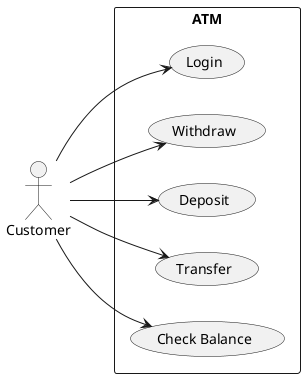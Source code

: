 @startuml
left to right direction
actor Customer as C
rectangle ATM {
  usecase "Login" as UC1
  usecase "Withdraw" as UC2
  usecase "Deposit" as UC3
  usecase "Transfer" as UC4
  usecase "Check Balance" as UC5
}

C --> UC1
C --> UC2
C --> UC3
C --> UC4
C --> UC5
@enduml
